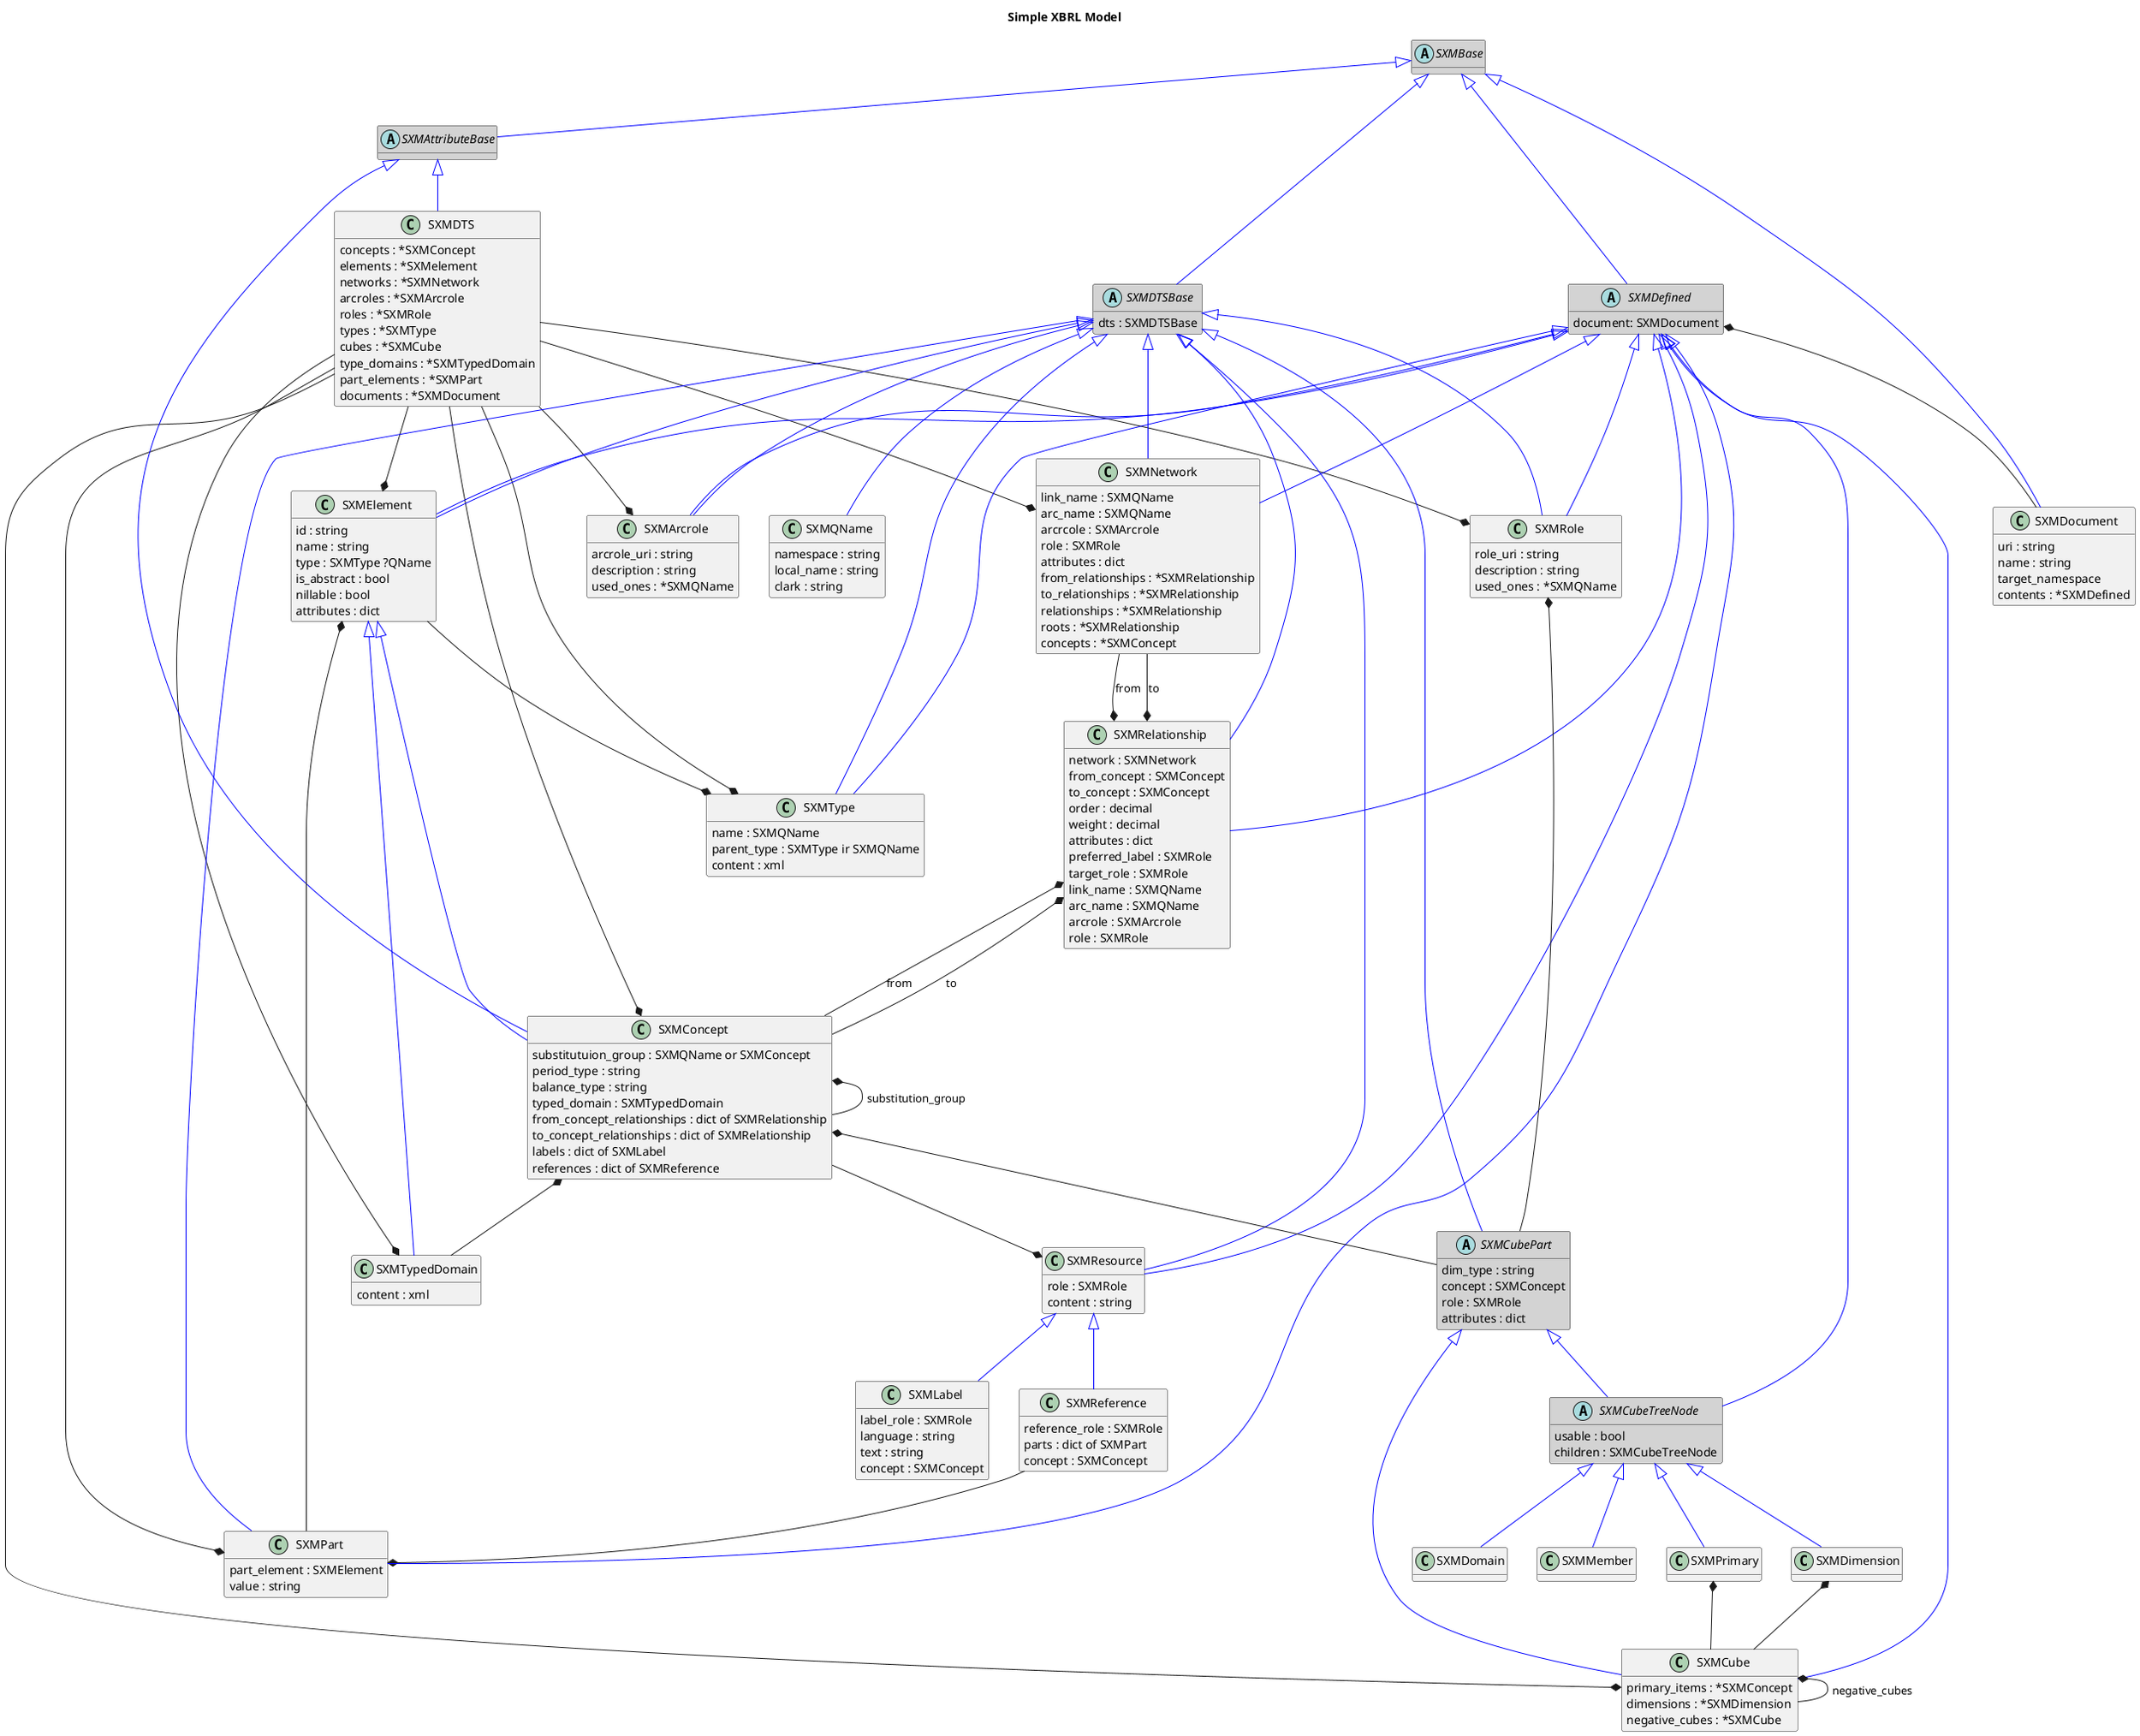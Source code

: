 @startuml Simple XBRL Model
title "Simple XBRL Model"
hide methods

together {
    class SXMCube
    class SXMCubePart
    class SXMCubeTreeNode
    class SXMPrimary
    class SXMDimension
    class SXMDomain
    class SXMMember
}

abstract class "SXMBase" #LightGray  {
}

abstract class "SXMAttributeBase" #LightGray {
}
SXMBase <|-[#Blue]- SXMAttributeBase

abstract class "SXMDTSBase" #LightGray {
    dts : SXMDTSBase
}
SXMBase <|-[#Blue]- SXMDTSBase

class "SXMDocument" {
    uri : string
    name : string
    target_namespace
    contents : *SXMDefined
}
SXMBase <|-[#Blue]- SXMDocument
SXMDefined *-- SXMDocument

abstract class "SXMDefined"  #LightGray{
    document: SXMDocument
}
SXMBase <|-[#Blue]- SXMDefined

class "SXMQName" {
    namespace : string
    local_name : string
    clark : string
}
SXMDTSBase <|-[#Blue]- SXMQName

class "SXMDTS" {
    concepts : *SXMConcept
    elements : *SXMelement
    networks : *SXMNetwork
    arcroles : *SXMArcrole
    roles : *SXMRole
    types : *SXMType
    cubes : *SXMCube
    type_domains : *SXMTypedDomain
    part_elements : *SXMPart
    documents : *SXMDocument
}
SXMAttributeBase <|-[#Blue]- SXMDTS
SXMConcept *-up- SXMDTS
SXMElement *-up- SXMDTS
SXMNetwork *-up- SXMDTS
SXMArcrole *-up- SXMDTS
SXMRole *-up- SXMDTS
SXMType *-up- SXMDTS
SXMCube *-up- SXMDTS
SXMTypedDomain *-up- SXMDTS
SXMPart *-up- SXMDTS

class "SXMElement" {
    id : string
    name : string
    type : SXMType ?QName
    is_abstract : bool
    nillable : bool
    attributes : dict

}
SXMDefined <|-[#Blue]- SXMElement
SXMDTSBase <|-[#Blue]- SXMElement
SXMType *-up- SXMElement

class "SXMConcept" {
    substitutuion_group : SXMQName or SXMConcept
    period_type : string
    balance_type : string
    typed_domain : SXMTypedDomain
    from_concept_relationships : dict of SXMRelationship
    to_concept_relationships : dict of SXMRelationship
    labels : dict of SXMLabel
    references : dict of SXMReference
}

SXMAttributeBase <|-[#Blue]- SXMConcept
SXMElement <|-down[#Blue]- SXMConcept
SXMResource *-up- SXMConcept
SXMRelationship *-- SXMConcept : from
SXMRelationship *-- SXMConcept : to
SXMConcept *-- SXMConcept : substitution_group
SXMConcept *-- SXMTypedDomain

class "SXMResource" {
    role : SXMRole
    content : string
}

SXMDefined <|-[#Blue]- SXMResource
SXMDTSBase <|-[#Blue]- SXMResource

class "SXMLabel" {
    label_role : SXMRole
    language : string
    text : string
    concept : SXMConcept
}
SXMResource <|-[#Blue]- SXMLabel


class "SXMReference" {
    reference_role : SXMRole
    parts : dict of SXMPart
    concept : SXMConcept
}
SXMResource <|-[#Blue]- SXMReference
SXMPart *-up- SXMReference

class "SXMPart" {
    part_element : SXMElement
    value : string
}
SXMDefined <|-[#Blue]- SXMPart
SXMDTSBase <|-[#Blue]- SXMPart
SXMElement *-- SXMPart

class "SXMArcrole" {
    arcrole_uri : string
    description : string
    used_ones : *SXMQName
}
SXMDTSBase <|-[#Blue]- SXMArcrole
SXMDefined <|-[#Blue]- SXMArcrole

class "SXMRole" {
    role_uri : string
    description : string
    used_ones : *SXMQName
}
SXMDTSBase <|-[#Blue]- SXMRole
SXMDefined <|-[#Blue]- SXMRole

class "SXMTypedDomain" {
    content : xml
}
SXMElement <|-[#Blue]- SXMTypedDomain

class "SXMType" {
    name : SXMQName
    parent_type : SXMType ir SXMQName
    content : xml
}
SXMDTSBase <|-[#Blue]- SXMType
SXMDefined <|-[#Blue]- SXMType

class "SXMNetwork"{
    link_name : SXMQName
    arc_name : SXMQName
    arcrcole : SXMArcrole
    role : SXMRole
    attributes : dict
    from_relationships : *SXMRelationship
    to_relationships : *SXMRelationship
    relationships : *SXMRelationship
    roots : *SXMRelationship
    concepts : *SXMConcept
}
SXMDTSBase <|-[#Blue]- SXMNetwork
SXMDefined <|-[#Blue]- SXMNetwork
SXMRelationship *-up- SXMNetwork : from
SXMRelationship *-up- SXMNetwork : to

class "SXMRelationship" {
    network : SXMNetwork
    from_concept : SXMConcept
    to_concept : SXMConcept
    order : decimal
    weight : decimal
    attributes : dict
    preferred_label : SXMRole
    target_role : SXMRole
    link_name : SXMQName
    arc_name : SXMQName
    arcrole : SXMArcrole
    role : SXMRole
}
SXMDTSBase <|-[#Blue]- SXMRelationship
SXMDefined <|-[#Blue]- SXMRelationship

abstract class "SXMCubePart" #LightGray {
    dim_type : string
    concept : SXMConcept
    role : SXMRole
    attributes : dict
}
SXMDTSBase <|-[#Blue]- SXMCubePart
SXMRole *-- SXMCubePart
SXMConcept *-- SXMCubePart

class "SXMCube" {
    primary_items : *SXMConcept
    dimensions : *SXMDimension
    negative_cubes : *SXMCube
}
SXMCubePart <|-[#Blue]- SXMCube
SXMDefined <|-[#Blue]- SXMCube
SXMPrimary *-- SXMCube
SXMDimension *-- SXMCube
SXMCube *-- SXMCube : negative_cubes

abstract class "SXMCubeTreeNode" #LightGray {
    usable : bool
    children : SXMCubeTreeNode
}
SXMCubePart <|-[#Blue]- SXMCubeTreeNode
SXMDefined <|-[#Blue]- SXMCubeTreeNode

class SXMDimension {

}
SXMCubeTreeNode <|-[#Blue]- SXMDimension

class SXMDomain {

}
SXMCubeTreeNode <|-[#Blue]- SXMDomain

class SXMPrimary {

}
SXMCubeTreeNode <|-[#Blue]- SXMPrimary

class SXMMember {

}
SXMCubeTreeNode <|-[#Blue]- SXMMember
@enduml
